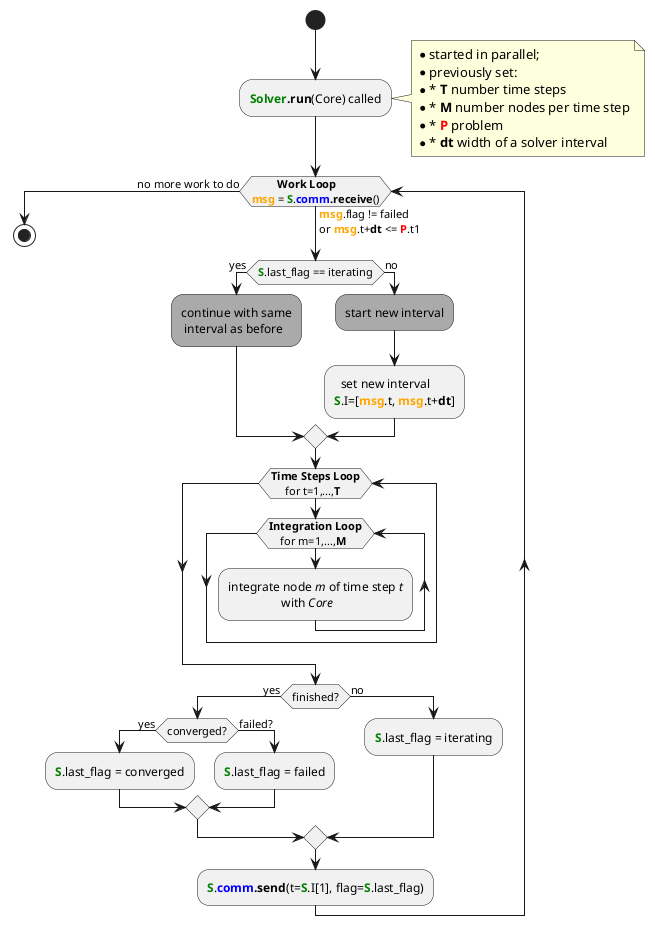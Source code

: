 @startuml

start

:<b><color:green>Solver</color>.run</b>(Core) called;
note right
    * started in parallel;
    * previously set:
    * * **T** number time steps
    * * **M** number nodes per time step
    * * **<color:red>P</color>** problem
    * * **dt** width of a solver interval
end note

while (         <b>Work Loop</b>\n<b><color:orange>msg</color></b> = <b><color:green>S</color></b>.<b><color:blue>comm</color>.receive</b>()) is (<b><color:orange>msg</color></b>.flag != failed\nor <b><color:orange>msg</color></b>.t+<b>dt</b> <= <b><color:red>P</color></b>.t1)

    if (<b><color:green>S</color></b>.last_flag == iterating) then (yes)
        #AAAAAA:continue with same
         interval as before;
    else (no)
        #AAAAAA:start new interval;
        :  set new interval
        <b><color:green>S</color></b>.I=[<b><color:orange>msg</color></b>.t, <b><color:orange>msg</color></b>.t+**dt**];
    endif

    while (<b>Time Steps Loop</b>\n     for t=1,...,<b>T</b>)
        while (<b>Integration Loop</b>\n    for m=1,...,<b>M</b>)
            :integrate node //m// of time step //t//
                             with //Core//;
        endwhile
    endwhile

    if (finished?) then (yes)
        if (converged?) then (yes)
            :<b><color:green>S</color></b>.last_flag = converged;
        else (failed?)
            :<b><color:green>S</color></b>.last_flag = failed;
        endif
    else (no)
        :<b><color:green>S</color></b>.last_flag = iterating;
    endif

    :<b><color:green>S</color></b>.<b><color:blue>comm</color>.send</b>(t=<b><color:green>S</color></b>.I[1], flag=<b><color:green>S</color></b>.last_flag);

endwhile (no more work to do)

stop

@enduml
